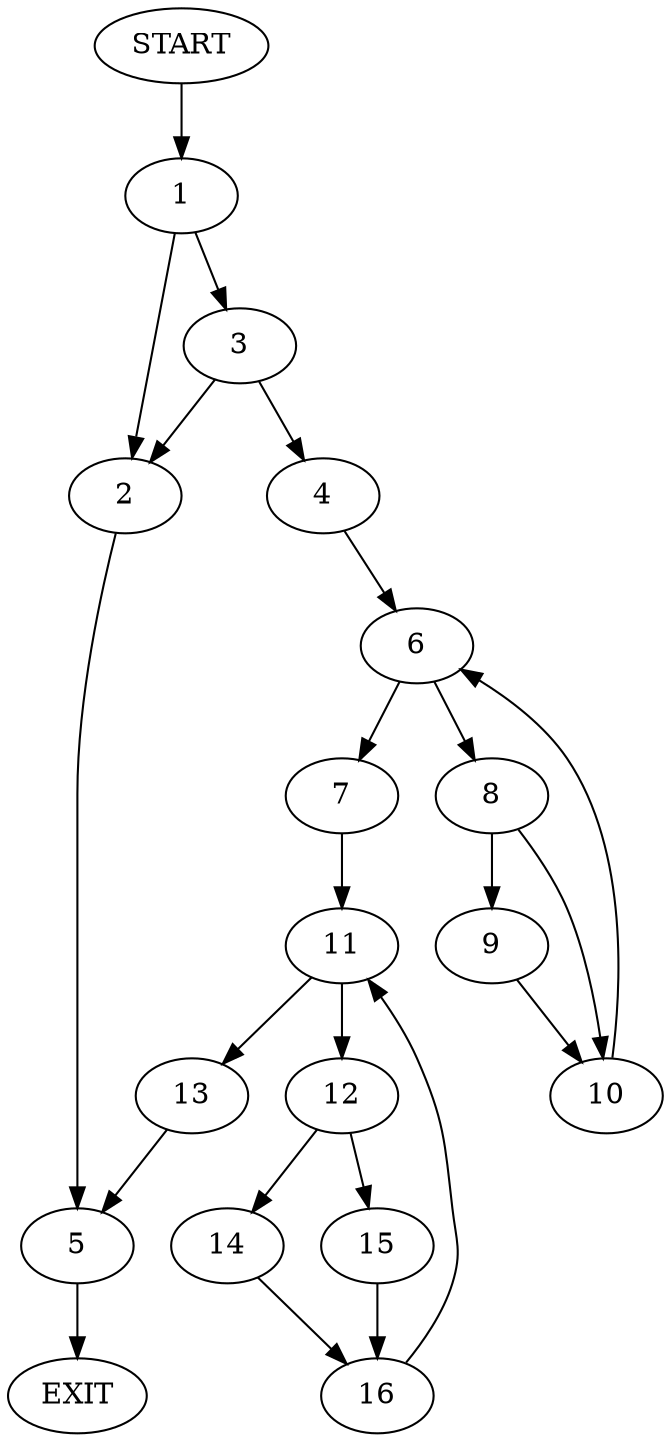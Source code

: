 digraph {
0 [label="START"]
17 [label="EXIT"]
0 -> 1
1 -> 2
1 -> 3
3 -> 2
3 -> 4
2 -> 5
4 -> 6
5 -> 17
6 -> 7
6 -> 8
8 -> 9
8 -> 10
7 -> 11
10 -> 6
9 -> 10
11 -> 12
11 -> 13
12 -> 14
12 -> 15
13 -> 5
14 -> 16
15 -> 16
16 -> 11
}
